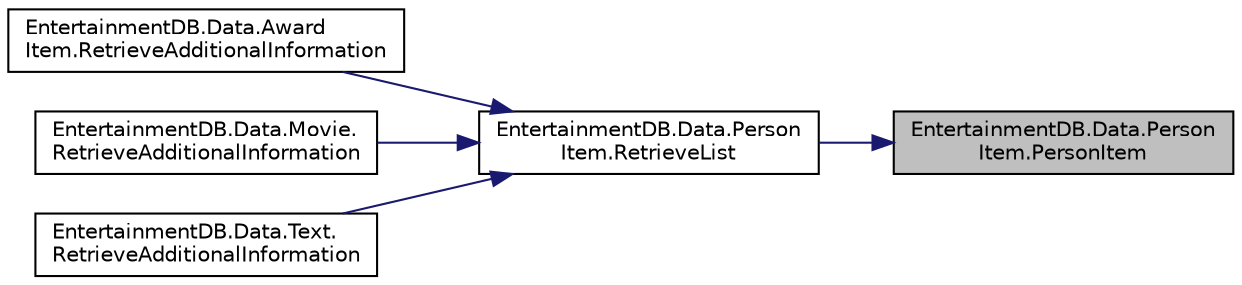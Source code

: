 digraph "EntertainmentDB.Data.PersonItem.PersonItem"
{
 // LATEX_PDF_SIZE
  edge [fontname="Helvetica",fontsize="10",labelfontname="Helvetica",labelfontsize="10"];
  node [fontname="Helvetica",fontsize="10",shape=record];
  rankdir="RL";
  Node1 [label="EntertainmentDB.Data.Person\lItem.PersonItem",height=0.2,width=0.4,color="black", fillcolor="grey75", style="filled", fontcolor="black",tooltip="Initializes a person item with an empty id string."];
  Node1 -> Node2 [dir="back",color="midnightblue",fontsize="10",style="solid",fontname="Helvetica"];
  Node2 [label="EntertainmentDB.Data.Person\lItem.RetrieveList",height=0.2,width=0.4,color="black", fillcolor="white", style="filled",URL="$dd/d3b/class_entertainment_d_b_1_1_data_1_1_person_item.html#addd3f91622989a80367a06e97b9294e4",tooltip="Retrieves a list of person items from the database."];
  Node2 -> Node3 [dir="back",color="midnightblue",fontsize="10",style="solid",fontname="Helvetica"];
  Node3 [label="EntertainmentDB.Data.Award\lItem.RetrieveAdditionalInformation",height=0.2,width=0.4,color="black", fillcolor="white", style="filled",URL="$d7/d1c/class_entertainment_d_b_1_1_data_1_1_award_item.html#a32d5f434cdd8311313eaf0b42f5dc199",tooltip="Retrieves the additional information of the award item from the database."];
  Node2 -> Node4 [dir="back",color="midnightblue",fontsize="10",style="solid",fontname="Helvetica"];
  Node4 [label="EntertainmentDB.Data.Movie.\lRetrieveAdditionalInformation",height=0.2,width=0.4,color="black", fillcolor="white", style="filled",URL="$dd/d21/class_entertainment_d_b_1_1_data_1_1_movie.html#a99f0e883926dc4bff73274a483db2f31",tooltip="Retrieves the additional information of the movie from the database."];
  Node2 -> Node5 [dir="back",color="midnightblue",fontsize="10",style="solid",fontname="Helvetica"];
  Node5 [label="EntertainmentDB.Data.Text.\lRetrieveAdditionalInformation",height=0.2,width=0.4,color="black", fillcolor="white", style="filled",URL="$da/dad/class_entertainment_d_b_1_1_data_1_1_text.html#a2e33615f1ccb059c6e77bc9097c7600f",tooltip="Retrieves the additional information of the text from the database (none available)."];
}
